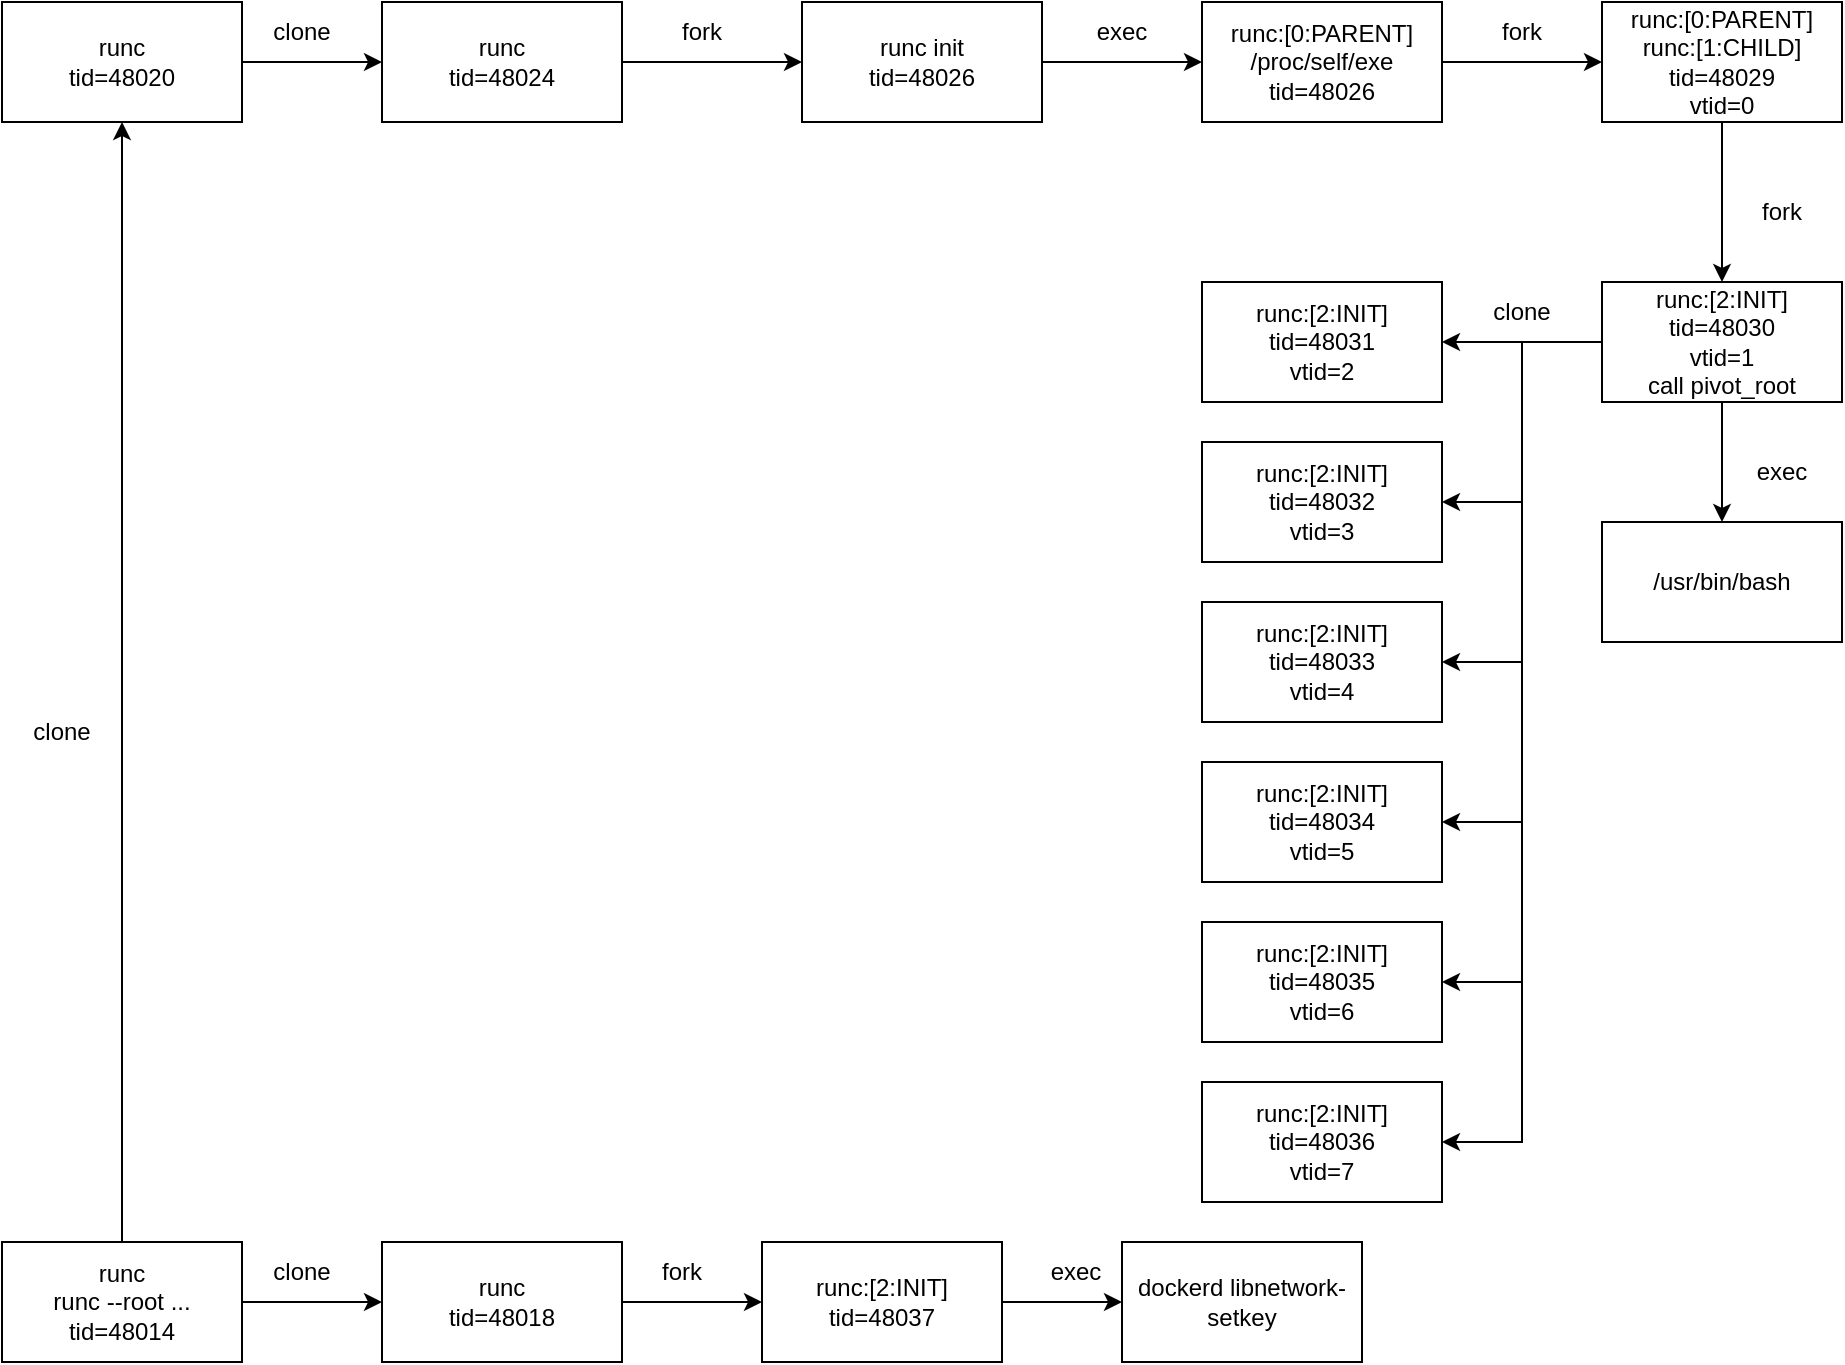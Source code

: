 <mxfile version="16.2.4" type="github">
  <diagram id="Ybvla86FJAiDTcOJxf7-" name="Page-1">
    <mxGraphModel dx="2434" dy="1144" grid="1" gridSize="10" guides="1" tooltips="1" connect="1" arrows="1" fold="1" page="1" pageScale="1" pageWidth="827" pageHeight="1169" math="0" shadow="0">
      <root>
        <mxCell id="0" />
        <mxCell id="1" parent="0" />
        <mxCell id="JA2z67xEsf-Lq8oUfWYJ-3" style="edgeStyle=orthogonalEdgeStyle;rounded=0;orthogonalLoop=1;jettySize=auto;html=1;exitX=1;exitY=0.5;exitDx=0;exitDy=0;entryX=0;entryY=0.5;entryDx=0;entryDy=0;" edge="1" parent="1" source="JA2z67xEsf-Lq8oUfWYJ-1" target="JA2z67xEsf-Lq8oUfWYJ-2">
          <mxGeometry relative="1" as="geometry" />
        </mxCell>
        <mxCell id="JA2z67xEsf-Lq8oUfWYJ-1" value="runc&lt;br&gt;tid=&lt;span&gt;48024&lt;/span&gt;&lt;div class=&quot;okr-block-clipboard&quot;&gt;&lt;/div&gt;" style="rounded=0;whiteSpace=wrap;html=1;" vertex="1" parent="1">
          <mxGeometry x="-790" y="500" width="120" height="60" as="geometry" />
        </mxCell>
        <mxCell id="JA2z67xEsf-Lq8oUfWYJ-10" style="edgeStyle=orthogonalEdgeStyle;rounded=0;orthogonalLoop=1;jettySize=auto;html=1;exitX=1;exitY=0.5;exitDx=0;exitDy=0;entryX=0;entryY=0.5;entryDx=0;entryDy=0;" edge="1" parent="1" source="JA2z67xEsf-Lq8oUfWYJ-2" target="JA2z67xEsf-Lq8oUfWYJ-9">
          <mxGeometry relative="1" as="geometry" />
        </mxCell>
        <mxCell id="JA2z67xEsf-Lq8oUfWYJ-2" value="runc init&lt;br&gt;tid=&lt;span&gt;48026&lt;/span&gt;&lt;div class=&quot;okr-block-clipboard&quot;&gt;&lt;/div&gt;" style="rounded=0;whiteSpace=wrap;html=1;" vertex="1" parent="1">
          <mxGeometry x="-580" y="500" width="120" height="60" as="geometry" />
        </mxCell>
        <mxCell id="JA2z67xEsf-Lq8oUfWYJ-4" value="fork" style="text;html=1;strokeColor=none;fillColor=none;align=center;verticalAlign=middle;whiteSpace=wrap;rounded=0;" vertex="1" parent="1">
          <mxGeometry x="-660" y="500" width="60" height="30" as="geometry" />
        </mxCell>
        <mxCell id="JA2z67xEsf-Lq8oUfWYJ-16" style="edgeStyle=orthogonalEdgeStyle;rounded=0;orthogonalLoop=1;jettySize=auto;html=1;exitX=0.5;exitY=1;exitDx=0;exitDy=0;entryX=0.5;entryY=0;entryDx=0;entryDy=0;" edge="1" parent="1" source="JA2z67xEsf-Lq8oUfWYJ-5" target="JA2z67xEsf-Lq8oUfWYJ-6">
          <mxGeometry relative="1" as="geometry" />
        </mxCell>
        <mxCell id="JA2z67xEsf-Lq8oUfWYJ-5" value="&lt;div class=&quot;okr-block-clipboard&quot;&gt;&lt;/div&gt;&lt;div&gt; runc:[0:PARENT]&lt;/div&gt;&lt;div&gt;runc:[1:CHILD]&lt;br&gt;&lt;/div&gt;tid=48029&lt;br&gt;vtid=0" style="rounded=0;whiteSpace=wrap;html=1;" vertex="1" parent="1">
          <mxGeometry x="-180" y="500" width="120" height="60" as="geometry" />
        </mxCell>
        <mxCell id="JA2z67xEsf-Lq8oUfWYJ-19" style="edgeStyle=orthogonalEdgeStyle;rounded=0;orthogonalLoop=1;jettySize=auto;html=1;exitX=0;exitY=0.5;exitDx=0;exitDy=0;entryX=1;entryY=0.5;entryDx=0;entryDy=0;" edge="1" parent="1" source="JA2z67xEsf-Lq8oUfWYJ-6" target="JA2z67xEsf-Lq8oUfWYJ-18">
          <mxGeometry relative="1" as="geometry" />
        </mxCell>
        <mxCell id="JA2z67xEsf-Lq8oUfWYJ-35" style="edgeStyle=orthogonalEdgeStyle;rounded=0;orthogonalLoop=1;jettySize=auto;html=1;exitX=0.5;exitY=1;exitDx=0;exitDy=0;entryX=0.5;entryY=0;entryDx=0;entryDy=0;" edge="1" parent="1" source="JA2z67xEsf-Lq8oUfWYJ-6" target="JA2z67xEsf-Lq8oUfWYJ-34">
          <mxGeometry relative="1" as="geometry" />
        </mxCell>
        <mxCell id="JA2z67xEsf-Lq8oUfWYJ-42" style="edgeStyle=orthogonalEdgeStyle;rounded=0;orthogonalLoop=1;jettySize=auto;html=1;exitX=0;exitY=0.5;exitDx=0;exitDy=0;entryX=1;entryY=0.5;entryDx=0;entryDy=0;" edge="1" parent="1" source="JA2z67xEsf-Lq8oUfWYJ-6" target="JA2z67xEsf-Lq8oUfWYJ-21">
          <mxGeometry relative="1" as="geometry" />
        </mxCell>
        <mxCell id="JA2z67xEsf-Lq8oUfWYJ-43" style="edgeStyle=orthogonalEdgeStyle;rounded=0;orthogonalLoop=1;jettySize=auto;html=1;exitX=0;exitY=0.5;exitDx=0;exitDy=0;entryX=1;entryY=0.5;entryDx=0;entryDy=0;" edge="1" parent="1" source="JA2z67xEsf-Lq8oUfWYJ-6" target="JA2z67xEsf-Lq8oUfWYJ-22">
          <mxGeometry relative="1" as="geometry" />
        </mxCell>
        <mxCell id="JA2z67xEsf-Lq8oUfWYJ-44" style="edgeStyle=orthogonalEdgeStyle;rounded=0;orthogonalLoop=1;jettySize=auto;html=1;exitX=0;exitY=0.5;exitDx=0;exitDy=0;entryX=1;entryY=0.5;entryDx=0;entryDy=0;" edge="1" parent="1" source="JA2z67xEsf-Lq8oUfWYJ-6" target="JA2z67xEsf-Lq8oUfWYJ-23">
          <mxGeometry relative="1" as="geometry" />
        </mxCell>
        <mxCell id="JA2z67xEsf-Lq8oUfWYJ-45" style="edgeStyle=orthogonalEdgeStyle;rounded=0;orthogonalLoop=1;jettySize=auto;html=1;exitX=0;exitY=0.5;exitDx=0;exitDy=0;entryX=1;entryY=0.5;entryDx=0;entryDy=0;" edge="1" parent="1" source="JA2z67xEsf-Lq8oUfWYJ-6" target="JA2z67xEsf-Lq8oUfWYJ-24">
          <mxGeometry relative="1" as="geometry" />
        </mxCell>
        <mxCell id="JA2z67xEsf-Lq8oUfWYJ-46" style="edgeStyle=orthogonalEdgeStyle;rounded=0;orthogonalLoop=1;jettySize=auto;html=1;exitX=0;exitY=0.5;exitDx=0;exitDy=0;entryX=1;entryY=0.5;entryDx=0;entryDy=0;" edge="1" parent="1" source="JA2z67xEsf-Lq8oUfWYJ-6" target="JA2z67xEsf-Lq8oUfWYJ-25">
          <mxGeometry relative="1" as="geometry" />
        </mxCell>
        <mxCell id="JA2z67xEsf-Lq8oUfWYJ-6" value="&lt;div class=&quot;okr-block-clipboard&quot;&gt;&lt;/div&gt;&lt;div&gt;&lt;div class=&quot;okr-block-clipboard&quot;&gt;&lt;/div&gt;&lt;div&gt;runc:[2:INIT]&lt;/div&gt;&lt;/div&gt;tid=&lt;span&gt;48030&lt;br&gt;vtid=1&lt;br&gt;call pivot_root&lt;br&gt;&lt;/span&gt;&lt;div class=&quot;okr-block-clipboard&quot;&gt;&lt;/div&gt;" style="rounded=0;whiteSpace=wrap;html=1;" vertex="1" parent="1">
          <mxGeometry x="-180" y="640" width="120" height="60" as="geometry" />
        </mxCell>
        <mxCell id="JA2z67xEsf-Lq8oUfWYJ-12" style="edgeStyle=orthogonalEdgeStyle;rounded=0;orthogonalLoop=1;jettySize=auto;html=1;exitX=1;exitY=0.5;exitDx=0;exitDy=0;entryX=0;entryY=0.5;entryDx=0;entryDy=0;" edge="1" parent="1" source="JA2z67xEsf-Lq8oUfWYJ-8" target="JA2z67xEsf-Lq8oUfWYJ-1">
          <mxGeometry relative="1" as="geometry" />
        </mxCell>
        <mxCell id="JA2z67xEsf-Lq8oUfWYJ-8" value="runc&lt;br&gt;tid=48020" style="rounded=0;whiteSpace=wrap;html=1;" vertex="1" parent="1">
          <mxGeometry x="-980" y="500" width="120" height="60" as="geometry" />
        </mxCell>
        <mxCell id="JA2z67xEsf-Lq8oUfWYJ-14" style="edgeStyle=orthogonalEdgeStyle;rounded=0;orthogonalLoop=1;jettySize=auto;html=1;exitX=1;exitY=0.5;exitDx=0;exitDy=0;entryX=0;entryY=0.5;entryDx=0;entryDy=0;" edge="1" parent="1" source="JA2z67xEsf-Lq8oUfWYJ-9" target="JA2z67xEsf-Lq8oUfWYJ-5">
          <mxGeometry relative="1" as="geometry" />
        </mxCell>
        <mxCell id="JA2z67xEsf-Lq8oUfWYJ-9" value="runc:[0:PARENT]&lt;br&gt;/proc/self/exe&lt;br&gt;tid=48026" style="rounded=0;whiteSpace=wrap;html=1;" vertex="1" parent="1">
          <mxGeometry x="-380" y="500" width="120" height="60" as="geometry" />
        </mxCell>
        <mxCell id="JA2z67xEsf-Lq8oUfWYJ-11" value="exec" style="text;html=1;strokeColor=none;fillColor=none;align=center;verticalAlign=middle;whiteSpace=wrap;rounded=0;" vertex="1" parent="1">
          <mxGeometry x="-450" y="500" width="60" height="30" as="geometry" />
        </mxCell>
        <mxCell id="JA2z67xEsf-Lq8oUfWYJ-13" value="clone" style="text;html=1;strokeColor=none;fillColor=none;align=center;verticalAlign=middle;whiteSpace=wrap;rounded=0;" vertex="1" parent="1">
          <mxGeometry x="-860" y="500" width="60" height="30" as="geometry" />
        </mxCell>
        <mxCell id="JA2z67xEsf-Lq8oUfWYJ-15" value="fork" style="text;html=1;strokeColor=none;fillColor=none;align=center;verticalAlign=middle;whiteSpace=wrap;rounded=0;" vertex="1" parent="1">
          <mxGeometry x="-250" y="500" width="60" height="30" as="geometry" />
        </mxCell>
        <mxCell id="JA2z67xEsf-Lq8oUfWYJ-17" value="fork" style="text;html=1;strokeColor=none;fillColor=none;align=center;verticalAlign=middle;whiteSpace=wrap;rounded=0;" vertex="1" parent="1">
          <mxGeometry x="-120" y="590" width="60" height="30" as="geometry" />
        </mxCell>
        <mxCell id="JA2z67xEsf-Lq8oUfWYJ-18" value="&lt;div class=&quot;okr-block-clipboard&quot;&gt;&lt;/div&gt;&lt;div&gt;&lt;div class=&quot;okr-block-clipboard&quot;&gt;&lt;/div&gt;&lt;div&gt;runc:[2:INIT]&lt;/div&gt;&lt;/div&gt;tid=&lt;span&gt;48031&lt;br&gt;vtid=2&lt;br&gt;&lt;/span&gt;&lt;div class=&quot;okr-block-clipboard&quot;&gt;&lt;/div&gt;" style="rounded=0;whiteSpace=wrap;html=1;" vertex="1" parent="1">
          <mxGeometry x="-380" y="640" width="120" height="60" as="geometry" />
        </mxCell>
        <mxCell id="JA2z67xEsf-Lq8oUfWYJ-20" value="clone" style="text;html=1;strokeColor=none;fillColor=none;align=center;verticalAlign=middle;whiteSpace=wrap;rounded=0;" vertex="1" parent="1">
          <mxGeometry x="-250" y="640" width="60" height="30" as="geometry" />
        </mxCell>
        <mxCell id="JA2z67xEsf-Lq8oUfWYJ-21" value="&lt;div class=&quot;okr-block-clipboard&quot;&gt;&lt;/div&gt;&lt;div&gt;&lt;div class=&quot;okr-block-clipboard&quot;&gt;&lt;/div&gt;&lt;div&gt;runc:[2:INIT]&lt;/div&gt;&lt;/div&gt;tid=&lt;span&gt;48032&lt;br&gt;vtid=3&lt;br&gt;&lt;/span&gt;&lt;div class=&quot;okr-block-clipboard&quot;&gt;&lt;/div&gt;" style="rounded=0;whiteSpace=wrap;html=1;" vertex="1" parent="1">
          <mxGeometry x="-380" y="720" width="120" height="60" as="geometry" />
        </mxCell>
        <mxCell id="JA2z67xEsf-Lq8oUfWYJ-22" value="&lt;div class=&quot;okr-block-clipboard&quot;&gt;&lt;/div&gt;&lt;div&gt;&lt;div class=&quot;okr-block-clipboard&quot;&gt;&lt;/div&gt;&lt;div&gt;runc:[2:INIT]&lt;/div&gt;&lt;/div&gt;tid=&lt;span&gt;48033&lt;br&gt;vtid=4&lt;br&gt;&lt;/span&gt;&lt;div class=&quot;okr-block-clipboard&quot;&gt;&lt;/div&gt;" style="rounded=0;whiteSpace=wrap;html=1;" vertex="1" parent="1">
          <mxGeometry x="-380" y="800" width="120" height="60" as="geometry" />
        </mxCell>
        <mxCell id="JA2z67xEsf-Lq8oUfWYJ-23" value="&lt;div class=&quot;okr-block-clipboard&quot;&gt;&lt;/div&gt;&lt;div&gt;&lt;div class=&quot;okr-block-clipboard&quot;&gt;&lt;/div&gt;&lt;div&gt;runc:[2:INIT]&lt;/div&gt;&lt;/div&gt;tid=&lt;span&gt;48034&lt;br&gt;vtid=5&lt;br&gt;&lt;/span&gt;&lt;div class=&quot;okr-block-clipboard&quot;&gt;&lt;/div&gt;" style="rounded=0;whiteSpace=wrap;html=1;" vertex="1" parent="1">
          <mxGeometry x="-380" y="880" width="120" height="60" as="geometry" />
        </mxCell>
        <mxCell id="JA2z67xEsf-Lq8oUfWYJ-24" value="&lt;div class=&quot;okr-block-clipboard&quot;&gt;&lt;/div&gt;&lt;div&gt;&lt;div class=&quot;okr-block-clipboard&quot;&gt;&lt;/div&gt;&lt;div&gt;runc:[2:INIT]&lt;/div&gt;&lt;/div&gt;tid=&lt;span&gt;48035&lt;br&gt;vtid=6&lt;br&gt;&lt;/span&gt;&lt;div class=&quot;okr-block-clipboard&quot;&gt;&lt;/div&gt;" style="rounded=0;whiteSpace=wrap;html=1;" vertex="1" parent="1">
          <mxGeometry x="-380" y="960" width="120" height="60" as="geometry" />
        </mxCell>
        <mxCell id="JA2z67xEsf-Lq8oUfWYJ-25" value="&lt;div class=&quot;okr-block-clipboard&quot;&gt;&lt;/div&gt;&lt;div&gt;&lt;div class=&quot;okr-block-clipboard&quot;&gt;&lt;/div&gt;&lt;div&gt;runc:[2:INIT]&lt;/div&gt;&lt;/div&gt;tid=&lt;span&gt;48036&lt;br&gt;vtid=7&lt;br&gt;&lt;/span&gt;&lt;div class=&quot;okr-block-clipboard&quot;&gt;&lt;/div&gt;" style="rounded=0;whiteSpace=wrap;html=1;" vertex="1" parent="1">
          <mxGeometry x="-380" y="1040" width="120" height="60" as="geometry" />
        </mxCell>
        <mxCell id="JA2z67xEsf-Lq8oUfWYJ-28" style="edgeStyle=orthogonalEdgeStyle;rounded=0;orthogonalLoop=1;jettySize=auto;html=1;exitX=1;exitY=0.5;exitDx=0;exitDy=0;entryX=0;entryY=0.5;entryDx=0;entryDy=0;" edge="1" parent="1" source="JA2z67xEsf-Lq8oUfWYJ-26" target="JA2z67xEsf-Lq8oUfWYJ-27">
          <mxGeometry relative="1" as="geometry" />
        </mxCell>
        <mxCell id="JA2z67xEsf-Lq8oUfWYJ-26" value="&lt;div class=&quot;okr-block-clipboard&quot;&gt;&lt;/div&gt;&lt;div&gt;&lt;div class=&quot;okr-block-clipboard&quot;&gt;&lt;/div&gt;&lt;div&gt;runc:[2:INIT]&lt;/div&gt;&lt;/div&gt;tid=&lt;span&gt;48037&lt;br&gt;&lt;/span&gt;&lt;div class=&quot;okr-block-clipboard&quot;&gt;&lt;/div&gt;" style="rounded=0;whiteSpace=wrap;html=1;" vertex="1" parent="1">
          <mxGeometry x="-600" y="1120" width="120" height="60" as="geometry" />
        </mxCell>
        <mxCell id="JA2z67xEsf-Lq8oUfWYJ-27" value="dockerd libnetwork-setkey" style="rounded=0;whiteSpace=wrap;html=1;" vertex="1" parent="1">
          <mxGeometry x="-420" y="1120" width="120" height="60" as="geometry" />
        </mxCell>
        <mxCell id="JA2z67xEsf-Lq8oUfWYJ-29" value="exec" style="text;html=1;strokeColor=none;fillColor=none;align=center;verticalAlign=middle;whiteSpace=wrap;rounded=0;" vertex="1" parent="1">
          <mxGeometry x="-473" y="1120" width="60" height="30" as="geometry" />
        </mxCell>
        <mxCell id="JA2z67xEsf-Lq8oUfWYJ-32" style="edgeStyle=orthogonalEdgeStyle;rounded=0;orthogonalLoop=1;jettySize=auto;html=1;exitX=1;exitY=0.5;exitDx=0;exitDy=0;entryX=0;entryY=0.5;entryDx=0;entryDy=0;" edge="1" parent="1" source="JA2z67xEsf-Lq8oUfWYJ-31" target="JA2z67xEsf-Lq8oUfWYJ-26">
          <mxGeometry relative="1" as="geometry" />
        </mxCell>
        <mxCell id="JA2z67xEsf-Lq8oUfWYJ-31" value="&lt;div class=&quot;okr-block-clipboard&quot;&gt;&lt;/div&gt;&lt;div&gt;&lt;div class=&quot;okr-block-clipboard&quot;&gt;&lt;/div&gt;&lt;div&gt;runc&lt;/div&gt;&lt;/div&gt;tid=&lt;span&gt;48018&lt;br&gt;&lt;/span&gt;&lt;div class=&quot;okr-block-clipboard&quot;&gt;&lt;/div&gt;" style="rounded=0;whiteSpace=wrap;html=1;" vertex="1" parent="1">
          <mxGeometry x="-790" y="1120" width="120" height="60" as="geometry" />
        </mxCell>
        <mxCell id="JA2z67xEsf-Lq8oUfWYJ-33" value="fork" style="text;html=1;strokeColor=none;fillColor=none;align=center;verticalAlign=middle;whiteSpace=wrap;rounded=0;" vertex="1" parent="1">
          <mxGeometry x="-670" y="1120" width="60" height="30" as="geometry" />
        </mxCell>
        <mxCell id="JA2z67xEsf-Lq8oUfWYJ-34" value="/usr/bin/bash" style="rounded=0;whiteSpace=wrap;html=1;" vertex="1" parent="1">
          <mxGeometry x="-180" y="760" width="120" height="60" as="geometry" />
        </mxCell>
        <mxCell id="JA2z67xEsf-Lq8oUfWYJ-36" value="exec" style="text;html=1;strokeColor=none;fillColor=none;align=center;verticalAlign=middle;whiteSpace=wrap;rounded=0;" vertex="1" parent="1">
          <mxGeometry x="-120" y="720" width="60" height="30" as="geometry" />
        </mxCell>
        <mxCell id="JA2z67xEsf-Lq8oUfWYJ-38" style="edgeStyle=orthogonalEdgeStyle;rounded=0;orthogonalLoop=1;jettySize=auto;html=1;exitX=1;exitY=0.5;exitDx=0;exitDy=0;entryX=0;entryY=0.5;entryDx=0;entryDy=0;" edge="1" parent="1" source="JA2z67xEsf-Lq8oUfWYJ-37" target="JA2z67xEsf-Lq8oUfWYJ-31">
          <mxGeometry relative="1" as="geometry" />
        </mxCell>
        <mxCell id="JA2z67xEsf-Lq8oUfWYJ-40" style="edgeStyle=orthogonalEdgeStyle;rounded=0;orthogonalLoop=1;jettySize=auto;html=1;exitX=0.5;exitY=0;exitDx=0;exitDy=0;entryX=0.5;entryY=1;entryDx=0;entryDy=0;" edge="1" parent="1" source="JA2z67xEsf-Lq8oUfWYJ-37" target="JA2z67xEsf-Lq8oUfWYJ-8">
          <mxGeometry relative="1" as="geometry" />
        </mxCell>
        <mxCell id="JA2z67xEsf-Lq8oUfWYJ-37" value="&lt;div class=&quot;okr-block-clipboard&quot;&gt;&lt;/div&gt;&lt;div&gt;&lt;div class=&quot;okr-block-clipboard&quot;&gt;&lt;/div&gt;&lt;div&gt;runc&lt;/div&gt;&lt;/div&gt;&lt;div&gt;runc --root ...&lt;/div&gt;tid=&lt;span&gt;48014&lt;br&gt;&lt;/span&gt;&lt;div class=&quot;okr-block-clipboard&quot;&gt;&lt;/div&gt;" style="rounded=0;whiteSpace=wrap;html=1;" vertex="1" parent="1">
          <mxGeometry x="-980" y="1120" width="120" height="60" as="geometry" />
        </mxCell>
        <mxCell id="JA2z67xEsf-Lq8oUfWYJ-39" value="clone" style="text;html=1;strokeColor=none;fillColor=none;align=center;verticalAlign=middle;whiteSpace=wrap;rounded=0;" vertex="1" parent="1">
          <mxGeometry x="-860" y="1120" width="60" height="30" as="geometry" />
        </mxCell>
        <mxCell id="JA2z67xEsf-Lq8oUfWYJ-41" value="clone" style="text;html=1;strokeColor=none;fillColor=none;align=center;verticalAlign=middle;whiteSpace=wrap;rounded=0;" vertex="1" parent="1">
          <mxGeometry x="-980" y="850" width="60" height="30" as="geometry" />
        </mxCell>
      </root>
    </mxGraphModel>
  </diagram>
</mxfile>
